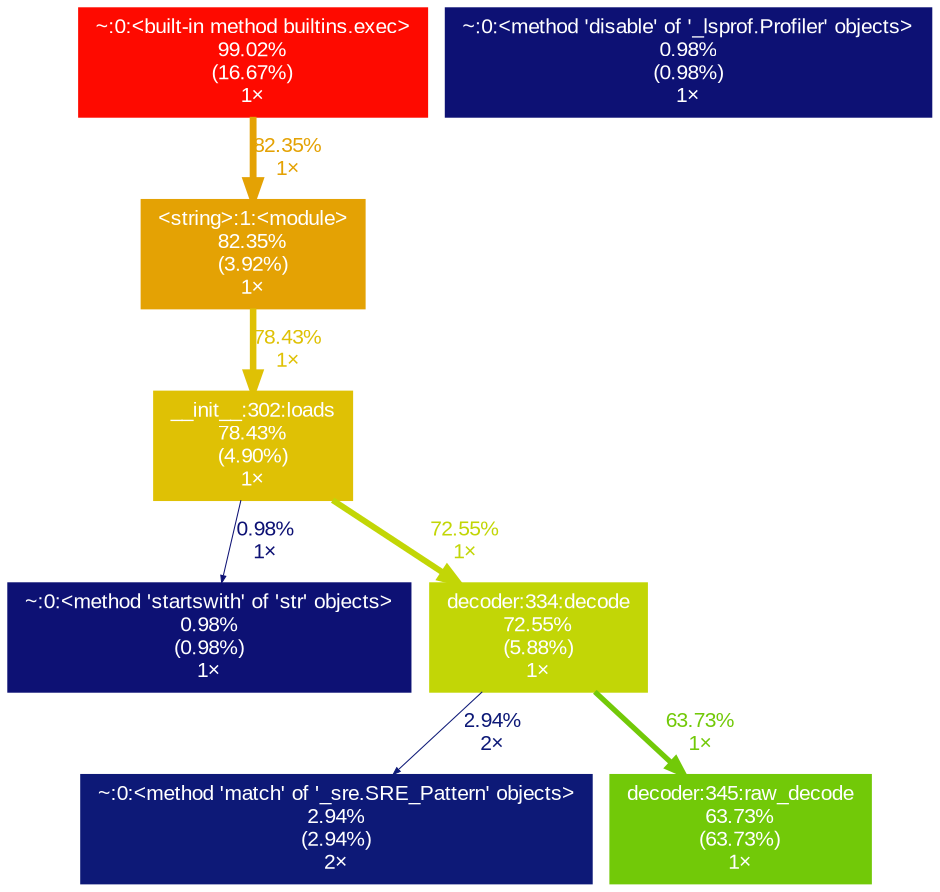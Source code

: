digraph {
	graph [fontname=Arial, nodesep=0.125, ranksep=0.25];
	node [fontcolor=white, fontname=Arial, height=0, shape=box, style=filled, width=0];
	edge [fontname=Arial];
	0 [color="#0d1174", fontcolor="#ffffff", fontsize="10.00", label="~:0:<method 'startswith' of 'str' objects>\n0.98%\n(0.98%)\n1×", tooltip="~"];
	1 [color="#dfc105", fontcolor="#ffffff", fontsize="10.00", label="__init__:302:loads\n78.43%\n(4.90%)\n1×", tooltip="/usr/local/Cellar/python/3.6.5/Frameworks/Python.framework/Versions/3.6/lib/python3.6/json/__init__.py"];
	1 -> 0 [arrowsize="0.35", color="#0d1174", fontcolor="#0d1174", fontsize="10.00", label="0.98%\n1×", labeldistance="0.50", penwidth="0.50"];
	1 -> 5 [arrowsize="0.85", color="#c2d606", fontcolor="#c2d606", fontsize="10.00", label="72.55%\n1×", labeldistance="2.90", penwidth="2.90"];
	2 [color="#fe0a00", fontcolor="#ffffff", fontsize="10.00", label="~:0:<built-in method builtins.exec>\n99.02%\n(16.67%)\n1×", tooltip="~"];
	2 -> 8 [arrowsize="0.91", color="#e4a204", fontcolor="#e4a204", fontsize="10.00", label="82.35%\n1×", labeldistance="3.29", penwidth="3.29"];
	5 [color="#c2d606", fontcolor="#ffffff", fontsize="10.00", label="decoder:334:decode\n72.55%\n(5.88%)\n1×", tooltip="/usr/local/Cellar/python/3.6.5/Frameworks/Python.framework/Versions/3.6/lib/python3.6/json/decoder.py"];
	5 -> 6 [arrowsize="0.35", color="#0d1977", fontcolor="#0d1977", fontsize="10.00", label="2.94%\n2×", labeldistance="0.50", penwidth="0.50"];
	5 -> 9 [arrowsize="0.80", color="#72c908", fontcolor="#72c908", fontsize="10.00", label="63.73%\n1×", labeldistance="2.55", penwidth="2.55"];
	6 [color="#0d1977", fontcolor="#ffffff", fontsize="10.00", label="~:0:<method 'match' of '_sre.SRE_Pattern' objects>\n2.94%\n(2.94%)\n2×", tooltip="~"];
	8 [color="#e4a204", fontcolor="#ffffff", fontsize="10.00", label="<string>:1:<module>\n82.35%\n(3.92%)\n1×", tooltip="<string>"];
	8 -> 1 [arrowsize="0.89", color="#dfc105", fontcolor="#dfc105", fontsize="10.00", label="78.43%\n1×", labeldistance="3.14", penwidth="3.14"];
	9 [color="#72c908", fontcolor="#ffffff", fontsize="10.00", label="decoder:345:raw_decode\n63.73%\n(63.73%)\n1×", tooltip="/usr/local/Cellar/python/3.6.5/Frameworks/Python.framework/Versions/3.6/lib/python3.6/json/decoder.py"];
	10 [color="#0d1174", fontcolor="#ffffff", fontsize="10.00", label="~:0:<method 'disable' of '_lsprof.Profiler' objects>\n0.98%\n(0.98%)\n1×", tooltip="~"];
}
